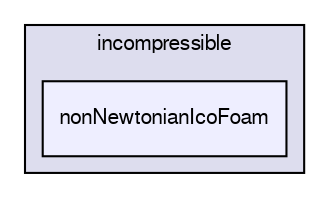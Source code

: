 digraph "applications/solvers/incompressible/nonNewtonianIcoFoam" {
  bgcolor=transparent;
  compound=true
  node [ fontsize="10", fontname="FreeSans"];
  edge [ labelfontsize="10", labelfontname="FreeSans"];
  subgraph clusterdir_2a80a7eee79ab677323c49fed47bf4a4 {
    graph [ bgcolor="#ddddee", pencolor="black", label="incompressible" fontname="FreeSans", fontsize="10", URL="dir_2a80a7eee79ab677323c49fed47bf4a4.html"]
  dir_66e906189dd3b5d29daa264c8080fdc4 [shape=box, label="nonNewtonianIcoFoam", style="filled", fillcolor="#eeeeff", pencolor="black", URL="dir_66e906189dd3b5d29daa264c8080fdc4.html"];
  }
}
